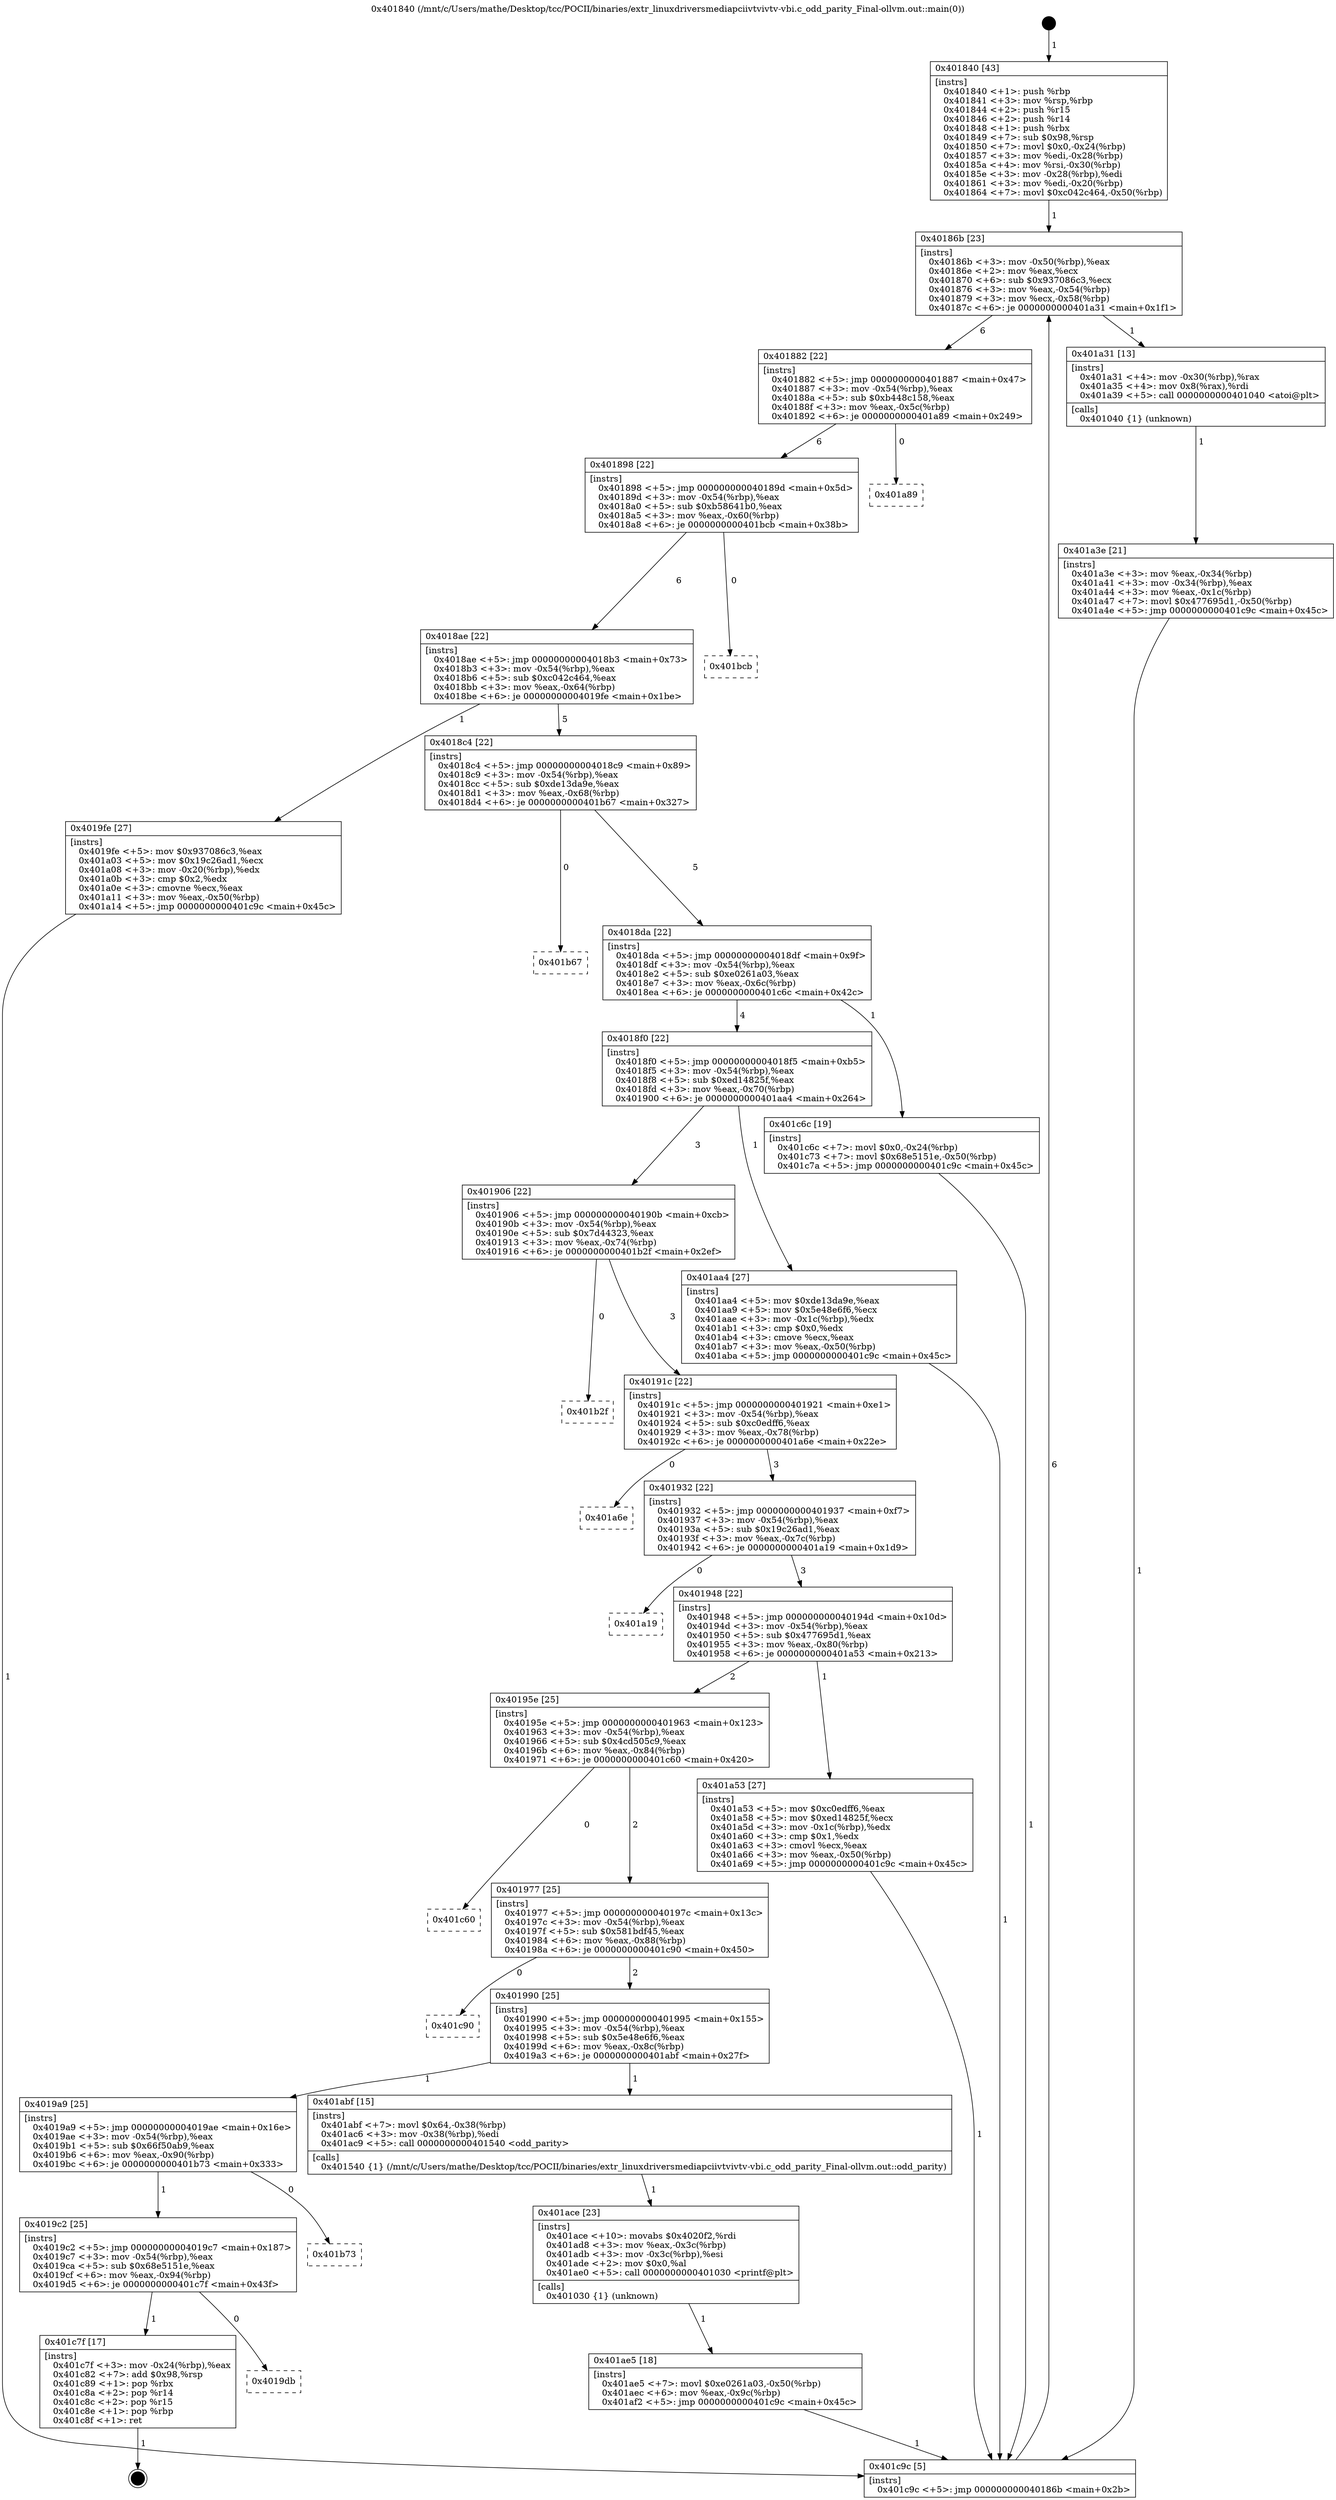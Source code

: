 digraph "0x401840" {
  label = "0x401840 (/mnt/c/Users/mathe/Desktop/tcc/POCII/binaries/extr_linuxdriversmediapciivtvivtv-vbi.c_odd_parity_Final-ollvm.out::main(0))"
  labelloc = "t"
  node[shape=record]

  Entry [label="",width=0.3,height=0.3,shape=circle,fillcolor=black,style=filled]
  "0x40186b" [label="{
     0x40186b [23]\l
     | [instrs]\l
     &nbsp;&nbsp;0x40186b \<+3\>: mov -0x50(%rbp),%eax\l
     &nbsp;&nbsp;0x40186e \<+2\>: mov %eax,%ecx\l
     &nbsp;&nbsp;0x401870 \<+6\>: sub $0x937086c3,%ecx\l
     &nbsp;&nbsp;0x401876 \<+3\>: mov %eax,-0x54(%rbp)\l
     &nbsp;&nbsp;0x401879 \<+3\>: mov %ecx,-0x58(%rbp)\l
     &nbsp;&nbsp;0x40187c \<+6\>: je 0000000000401a31 \<main+0x1f1\>\l
  }"]
  "0x401a31" [label="{
     0x401a31 [13]\l
     | [instrs]\l
     &nbsp;&nbsp;0x401a31 \<+4\>: mov -0x30(%rbp),%rax\l
     &nbsp;&nbsp;0x401a35 \<+4\>: mov 0x8(%rax),%rdi\l
     &nbsp;&nbsp;0x401a39 \<+5\>: call 0000000000401040 \<atoi@plt\>\l
     | [calls]\l
     &nbsp;&nbsp;0x401040 \{1\} (unknown)\l
  }"]
  "0x401882" [label="{
     0x401882 [22]\l
     | [instrs]\l
     &nbsp;&nbsp;0x401882 \<+5\>: jmp 0000000000401887 \<main+0x47\>\l
     &nbsp;&nbsp;0x401887 \<+3\>: mov -0x54(%rbp),%eax\l
     &nbsp;&nbsp;0x40188a \<+5\>: sub $0xb448c158,%eax\l
     &nbsp;&nbsp;0x40188f \<+3\>: mov %eax,-0x5c(%rbp)\l
     &nbsp;&nbsp;0x401892 \<+6\>: je 0000000000401a89 \<main+0x249\>\l
  }"]
  Exit [label="",width=0.3,height=0.3,shape=circle,fillcolor=black,style=filled,peripheries=2]
  "0x401a89" [label="{
     0x401a89\l
  }", style=dashed]
  "0x401898" [label="{
     0x401898 [22]\l
     | [instrs]\l
     &nbsp;&nbsp;0x401898 \<+5\>: jmp 000000000040189d \<main+0x5d\>\l
     &nbsp;&nbsp;0x40189d \<+3\>: mov -0x54(%rbp),%eax\l
     &nbsp;&nbsp;0x4018a0 \<+5\>: sub $0xb58641b0,%eax\l
     &nbsp;&nbsp;0x4018a5 \<+3\>: mov %eax,-0x60(%rbp)\l
     &nbsp;&nbsp;0x4018a8 \<+6\>: je 0000000000401bcb \<main+0x38b\>\l
  }"]
  "0x4019db" [label="{
     0x4019db\l
  }", style=dashed]
  "0x401bcb" [label="{
     0x401bcb\l
  }", style=dashed]
  "0x4018ae" [label="{
     0x4018ae [22]\l
     | [instrs]\l
     &nbsp;&nbsp;0x4018ae \<+5\>: jmp 00000000004018b3 \<main+0x73\>\l
     &nbsp;&nbsp;0x4018b3 \<+3\>: mov -0x54(%rbp),%eax\l
     &nbsp;&nbsp;0x4018b6 \<+5\>: sub $0xc042c464,%eax\l
     &nbsp;&nbsp;0x4018bb \<+3\>: mov %eax,-0x64(%rbp)\l
     &nbsp;&nbsp;0x4018be \<+6\>: je 00000000004019fe \<main+0x1be\>\l
  }"]
  "0x401c7f" [label="{
     0x401c7f [17]\l
     | [instrs]\l
     &nbsp;&nbsp;0x401c7f \<+3\>: mov -0x24(%rbp),%eax\l
     &nbsp;&nbsp;0x401c82 \<+7\>: add $0x98,%rsp\l
     &nbsp;&nbsp;0x401c89 \<+1\>: pop %rbx\l
     &nbsp;&nbsp;0x401c8a \<+2\>: pop %r14\l
     &nbsp;&nbsp;0x401c8c \<+2\>: pop %r15\l
     &nbsp;&nbsp;0x401c8e \<+1\>: pop %rbp\l
     &nbsp;&nbsp;0x401c8f \<+1\>: ret\l
  }"]
  "0x4019fe" [label="{
     0x4019fe [27]\l
     | [instrs]\l
     &nbsp;&nbsp;0x4019fe \<+5\>: mov $0x937086c3,%eax\l
     &nbsp;&nbsp;0x401a03 \<+5\>: mov $0x19c26ad1,%ecx\l
     &nbsp;&nbsp;0x401a08 \<+3\>: mov -0x20(%rbp),%edx\l
     &nbsp;&nbsp;0x401a0b \<+3\>: cmp $0x2,%edx\l
     &nbsp;&nbsp;0x401a0e \<+3\>: cmovne %ecx,%eax\l
     &nbsp;&nbsp;0x401a11 \<+3\>: mov %eax,-0x50(%rbp)\l
     &nbsp;&nbsp;0x401a14 \<+5\>: jmp 0000000000401c9c \<main+0x45c\>\l
  }"]
  "0x4018c4" [label="{
     0x4018c4 [22]\l
     | [instrs]\l
     &nbsp;&nbsp;0x4018c4 \<+5\>: jmp 00000000004018c9 \<main+0x89\>\l
     &nbsp;&nbsp;0x4018c9 \<+3\>: mov -0x54(%rbp),%eax\l
     &nbsp;&nbsp;0x4018cc \<+5\>: sub $0xde13da9e,%eax\l
     &nbsp;&nbsp;0x4018d1 \<+3\>: mov %eax,-0x68(%rbp)\l
     &nbsp;&nbsp;0x4018d4 \<+6\>: je 0000000000401b67 \<main+0x327\>\l
  }"]
  "0x401c9c" [label="{
     0x401c9c [5]\l
     | [instrs]\l
     &nbsp;&nbsp;0x401c9c \<+5\>: jmp 000000000040186b \<main+0x2b\>\l
  }"]
  "0x401840" [label="{
     0x401840 [43]\l
     | [instrs]\l
     &nbsp;&nbsp;0x401840 \<+1\>: push %rbp\l
     &nbsp;&nbsp;0x401841 \<+3\>: mov %rsp,%rbp\l
     &nbsp;&nbsp;0x401844 \<+2\>: push %r15\l
     &nbsp;&nbsp;0x401846 \<+2\>: push %r14\l
     &nbsp;&nbsp;0x401848 \<+1\>: push %rbx\l
     &nbsp;&nbsp;0x401849 \<+7\>: sub $0x98,%rsp\l
     &nbsp;&nbsp;0x401850 \<+7\>: movl $0x0,-0x24(%rbp)\l
     &nbsp;&nbsp;0x401857 \<+3\>: mov %edi,-0x28(%rbp)\l
     &nbsp;&nbsp;0x40185a \<+4\>: mov %rsi,-0x30(%rbp)\l
     &nbsp;&nbsp;0x40185e \<+3\>: mov -0x28(%rbp),%edi\l
     &nbsp;&nbsp;0x401861 \<+3\>: mov %edi,-0x20(%rbp)\l
     &nbsp;&nbsp;0x401864 \<+7\>: movl $0xc042c464,-0x50(%rbp)\l
  }"]
  "0x401a3e" [label="{
     0x401a3e [21]\l
     | [instrs]\l
     &nbsp;&nbsp;0x401a3e \<+3\>: mov %eax,-0x34(%rbp)\l
     &nbsp;&nbsp;0x401a41 \<+3\>: mov -0x34(%rbp),%eax\l
     &nbsp;&nbsp;0x401a44 \<+3\>: mov %eax,-0x1c(%rbp)\l
     &nbsp;&nbsp;0x401a47 \<+7\>: movl $0x477695d1,-0x50(%rbp)\l
     &nbsp;&nbsp;0x401a4e \<+5\>: jmp 0000000000401c9c \<main+0x45c\>\l
  }"]
  "0x4019c2" [label="{
     0x4019c2 [25]\l
     | [instrs]\l
     &nbsp;&nbsp;0x4019c2 \<+5\>: jmp 00000000004019c7 \<main+0x187\>\l
     &nbsp;&nbsp;0x4019c7 \<+3\>: mov -0x54(%rbp),%eax\l
     &nbsp;&nbsp;0x4019ca \<+5\>: sub $0x68e5151e,%eax\l
     &nbsp;&nbsp;0x4019cf \<+6\>: mov %eax,-0x94(%rbp)\l
     &nbsp;&nbsp;0x4019d5 \<+6\>: je 0000000000401c7f \<main+0x43f\>\l
  }"]
  "0x401b67" [label="{
     0x401b67\l
  }", style=dashed]
  "0x4018da" [label="{
     0x4018da [22]\l
     | [instrs]\l
     &nbsp;&nbsp;0x4018da \<+5\>: jmp 00000000004018df \<main+0x9f\>\l
     &nbsp;&nbsp;0x4018df \<+3\>: mov -0x54(%rbp),%eax\l
     &nbsp;&nbsp;0x4018e2 \<+5\>: sub $0xe0261a03,%eax\l
     &nbsp;&nbsp;0x4018e7 \<+3\>: mov %eax,-0x6c(%rbp)\l
     &nbsp;&nbsp;0x4018ea \<+6\>: je 0000000000401c6c \<main+0x42c\>\l
  }"]
  "0x401b73" [label="{
     0x401b73\l
  }", style=dashed]
  "0x401c6c" [label="{
     0x401c6c [19]\l
     | [instrs]\l
     &nbsp;&nbsp;0x401c6c \<+7\>: movl $0x0,-0x24(%rbp)\l
     &nbsp;&nbsp;0x401c73 \<+7\>: movl $0x68e5151e,-0x50(%rbp)\l
     &nbsp;&nbsp;0x401c7a \<+5\>: jmp 0000000000401c9c \<main+0x45c\>\l
  }"]
  "0x4018f0" [label="{
     0x4018f0 [22]\l
     | [instrs]\l
     &nbsp;&nbsp;0x4018f0 \<+5\>: jmp 00000000004018f5 \<main+0xb5\>\l
     &nbsp;&nbsp;0x4018f5 \<+3\>: mov -0x54(%rbp),%eax\l
     &nbsp;&nbsp;0x4018f8 \<+5\>: sub $0xed14825f,%eax\l
     &nbsp;&nbsp;0x4018fd \<+3\>: mov %eax,-0x70(%rbp)\l
     &nbsp;&nbsp;0x401900 \<+6\>: je 0000000000401aa4 \<main+0x264\>\l
  }"]
  "0x401ae5" [label="{
     0x401ae5 [18]\l
     | [instrs]\l
     &nbsp;&nbsp;0x401ae5 \<+7\>: movl $0xe0261a03,-0x50(%rbp)\l
     &nbsp;&nbsp;0x401aec \<+6\>: mov %eax,-0x9c(%rbp)\l
     &nbsp;&nbsp;0x401af2 \<+5\>: jmp 0000000000401c9c \<main+0x45c\>\l
  }"]
  "0x401aa4" [label="{
     0x401aa4 [27]\l
     | [instrs]\l
     &nbsp;&nbsp;0x401aa4 \<+5\>: mov $0xde13da9e,%eax\l
     &nbsp;&nbsp;0x401aa9 \<+5\>: mov $0x5e48e6f6,%ecx\l
     &nbsp;&nbsp;0x401aae \<+3\>: mov -0x1c(%rbp),%edx\l
     &nbsp;&nbsp;0x401ab1 \<+3\>: cmp $0x0,%edx\l
     &nbsp;&nbsp;0x401ab4 \<+3\>: cmove %ecx,%eax\l
     &nbsp;&nbsp;0x401ab7 \<+3\>: mov %eax,-0x50(%rbp)\l
     &nbsp;&nbsp;0x401aba \<+5\>: jmp 0000000000401c9c \<main+0x45c\>\l
  }"]
  "0x401906" [label="{
     0x401906 [22]\l
     | [instrs]\l
     &nbsp;&nbsp;0x401906 \<+5\>: jmp 000000000040190b \<main+0xcb\>\l
     &nbsp;&nbsp;0x40190b \<+3\>: mov -0x54(%rbp),%eax\l
     &nbsp;&nbsp;0x40190e \<+5\>: sub $0x7d44323,%eax\l
     &nbsp;&nbsp;0x401913 \<+3\>: mov %eax,-0x74(%rbp)\l
     &nbsp;&nbsp;0x401916 \<+6\>: je 0000000000401b2f \<main+0x2ef\>\l
  }"]
  "0x401ace" [label="{
     0x401ace [23]\l
     | [instrs]\l
     &nbsp;&nbsp;0x401ace \<+10\>: movabs $0x4020f2,%rdi\l
     &nbsp;&nbsp;0x401ad8 \<+3\>: mov %eax,-0x3c(%rbp)\l
     &nbsp;&nbsp;0x401adb \<+3\>: mov -0x3c(%rbp),%esi\l
     &nbsp;&nbsp;0x401ade \<+2\>: mov $0x0,%al\l
     &nbsp;&nbsp;0x401ae0 \<+5\>: call 0000000000401030 \<printf@plt\>\l
     | [calls]\l
     &nbsp;&nbsp;0x401030 \{1\} (unknown)\l
  }"]
  "0x401b2f" [label="{
     0x401b2f\l
  }", style=dashed]
  "0x40191c" [label="{
     0x40191c [22]\l
     | [instrs]\l
     &nbsp;&nbsp;0x40191c \<+5\>: jmp 0000000000401921 \<main+0xe1\>\l
     &nbsp;&nbsp;0x401921 \<+3\>: mov -0x54(%rbp),%eax\l
     &nbsp;&nbsp;0x401924 \<+5\>: sub $0xc0edff6,%eax\l
     &nbsp;&nbsp;0x401929 \<+3\>: mov %eax,-0x78(%rbp)\l
     &nbsp;&nbsp;0x40192c \<+6\>: je 0000000000401a6e \<main+0x22e\>\l
  }"]
  "0x4019a9" [label="{
     0x4019a9 [25]\l
     | [instrs]\l
     &nbsp;&nbsp;0x4019a9 \<+5\>: jmp 00000000004019ae \<main+0x16e\>\l
     &nbsp;&nbsp;0x4019ae \<+3\>: mov -0x54(%rbp),%eax\l
     &nbsp;&nbsp;0x4019b1 \<+5\>: sub $0x66f50ab9,%eax\l
     &nbsp;&nbsp;0x4019b6 \<+6\>: mov %eax,-0x90(%rbp)\l
     &nbsp;&nbsp;0x4019bc \<+6\>: je 0000000000401b73 \<main+0x333\>\l
  }"]
  "0x401a6e" [label="{
     0x401a6e\l
  }", style=dashed]
  "0x401932" [label="{
     0x401932 [22]\l
     | [instrs]\l
     &nbsp;&nbsp;0x401932 \<+5\>: jmp 0000000000401937 \<main+0xf7\>\l
     &nbsp;&nbsp;0x401937 \<+3\>: mov -0x54(%rbp),%eax\l
     &nbsp;&nbsp;0x40193a \<+5\>: sub $0x19c26ad1,%eax\l
     &nbsp;&nbsp;0x40193f \<+3\>: mov %eax,-0x7c(%rbp)\l
     &nbsp;&nbsp;0x401942 \<+6\>: je 0000000000401a19 \<main+0x1d9\>\l
  }"]
  "0x401abf" [label="{
     0x401abf [15]\l
     | [instrs]\l
     &nbsp;&nbsp;0x401abf \<+7\>: movl $0x64,-0x38(%rbp)\l
     &nbsp;&nbsp;0x401ac6 \<+3\>: mov -0x38(%rbp),%edi\l
     &nbsp;&nbsp;0x401ac9 \<+5\>: call 0000000000401540 \<odd_parity\>\l
     | [calls]\l
     &nbsp;&nbsp;0x401540 \{1\} (/mnt/c/Users/mathe/Desktop/tcc/POCII/binaries/extr_linuxdriversmediapciivtvivtv-vbi.c_odd_parity_Final-ollvm.out::odd_parity)\l
  }"]
  "0x401a19" [label="{
     0x401a19\l
  }", style=dashed]
  "0x401948" [label="{
     0x401948 [22]\l
     | [instrs]\l
     &nbsp;&nbsp;0x401948 \<+5\>: jmp 000000000040194d \<main+0x10d\>\l
     &nbsp;&nbsp;0x40194d \<+3\>: mov -0x54(%rbp),%eax\l
     &nbsp;&nbsp;0x401950 \<+5\>: sub $0x477695d1,%eax\l
     &nbsp;&nbsp;0x401955 \<+3\>: mov %eax,-0x80(%rbp)\l
     &nbsp;&nbsp;0x401958 \<+6\>: je 0000000000401a53 \<main+0x213\>\l
  }"]
  "0x401990" [label="{
     0x401990 [25]\l
     | [instrs]\l
     &nbsp;&nbsp;0x401990 \<+5\>: jmp 0000000000401995 \<main+0x155\>\l
     &nbsp;&nbsp;0x401995 \<+3\>: mov -0x54(%rbp),%eax\l
     &nbsp;&nbsp;0x401998 \<+5\>: sub $0x5e48e6f6,%eax\l
     &nbsp;&nbsp;0x40199d \<+6\>: mov %eax,-0x8c(%rbp)\l
     &nbsp;&nbsp;0x4019a3 \<+6\>: je 0000000000401abf \<main+0x27f\>\l
  }"]
  "0x401a53" [label="{
     0x401a53 [27]\l
     | [instrs]\l
     &nbsp;&nbsp;0x401a53 \<+5\>: mov $0xc0edff6,%eax\l
     &nbsp;&nbsp;0x401a58 \<+5\>: mov $0xed14825f,%ecx\l
     &nbsp;&nbsp;0x401a5d \<+3\>: mov -0x1c(%rbp),%edx\l
     &nbsp;&nbsp;0x401a60 \<+3\>: cmp $0x1,%edx\l
     &nbsp;&nbsp;0x401a63 \<+3\>: cmovl %ecx,%eax\l
     &nbsp;&nbsp;0x401a66 \<+3\>: mov %eax,-0x50(%rbp)\l
     &nbsp;&nbsp;0x401a69 \<+5\>: jmp 0000000000401c9c \<main+0x45c\>\l
  }"]
  "0x40195e" [label="{
     0x40195e [25]\l
     | [instrs]\l
     &nbsp;&nbsp;0x40195e \<+5\>: jmp 0000000000401963 \<main+0x123\>\l
     &nbsp;&nbsp;0x401963 \<+3\>: mov -0x54(%rbp),%eax\l
     &nbsp;&nbsp;0x401966 \<+5\>: sub $0x4cd505c9,%eax\l
     &nbsp;&nbsp;0x40196b \<+6\>: mov %eax,-0x84(%rbp)\l
     &nbsp;&nbsp;0x401971 \<+6\>: je 0000000000401c60 \<main+0x420\>\l
  }"]
  "0x401c90" [label="{
     0x401c90\l
  }", style=dashed]
  "0x401c60" [label="{
     0x401c60\l
  }", style=dashed]
  "0x401977" [label="{
     0x401977 [25]\l
     | [instrs]\l
     &nbsp;&nbsp;0x401977 \<+5\>: jmp 000000000040197c \<main+0x13c\>\l
     &nbsp;&nbsp;0x40197c \<+3\>: mov -0x54(%rbp),%eax\l
     &nbsp;&nbsp;0x40197f \<+5\>: sub $0x581bdf45,%eax\l
     &nbsp;&nbsp;0x401984 \<+6\>: mov %eax,-0x88(%rbp)\l
     &nbsp;&nbsp;0x40198a \<+6\>: je 0000000000401c90 \<main+0x450\>\l
  }"]
  Entry -> "0x401840" [label=" 1"]
  "0x40186b" -> "0x401a31" [label=" 1"]
  "0x40186b" -> "0x401882" [label=" 6"]
  "0x401c7f" -> Exit [label=" 1"]
  "0x401882" -> "0x401a89" [label=" 0"]
  "0x401882" -> "0x401898" [label=" 6"]
  "0x4019c2" -> "0x4019db" [label=" 0"]
  "0x401898" -> "0x401bcb" [label=" 0"]
  "0x401898" -> "0x4018ae" [label=" 6"]
  "0x4019c2" -> "0x401c7f" [label=" 1"]
  "0x4018ae" -> "0x4019fe" [label=" 1"]
  "0x4018ae" -> "0x4018c4" [label=" 5"]
  "0x4019fe" -> "0x401c9c" [label=" 1"]
  "0x401840" -> "0x40186b" [label=" 1"]
  "0x401c9c" -> "0x40186b" [label=" 6"]
  "0x401a31" -> "0x401a3e" [label=" 1"]
  "0x401a3e" -> "0x401c9c" [label=" 1"]
  "0x4019a9" -> "0x4019c2" [label=" 1"]
  "0x4018c4" -> "0x401b67" [label=" 0"]
  "0x4018c4" -> "0x4018da" [label=" 5"]
  "0x4019a9" -> "0x401b73" [label=" 0"]
  "0x4018da" -> "0x401c6c" [label=" 1"]
  "0x4018da" -> "0x4018f0" [label=" 4"]
  "0x401c6c" -> "0x401c9c" [label=" 1"]
  "0x4018f0" -> "0x401aa4" [label=" 1"]
  "0x4018f0" -> "0x401906" [label=" 3"]
  "0x401ae5" -> "0x401c9c" [label=" 1"]
  "0x401906" -> "0x401b2f" [label=" 0"]
  "0x401906" -> "0x40191c" [label=" 3"]
  "0x401ace" -> "0x401ae5" [label=" 1"]
  "0x40191c" -> "0x401a6e" [label=" 0"]
  "0x40191c" -> "0x401932" [label=" 3"]
  "0x401abf" -> "0x401ace" [label=" 1"]
  "0x401932" -> "0x401a19" [label=" 0"]
  "0x401932" -> "0x401948" [label=" 3"]
  "0x401990" -> "0x4019a9" [label=" 1"]
  "0x401948" -> "0x401a53" [label=" 1"]
  "0x401948" -> "0x40195e" [label=" 2"]
  "0x401a53" -> "0x401c9c" [label=" 1"]
  "0x401aa4" -> "0x401c9c" [label=" 1"]
  "0x401990" -> "0x401abf" [label=" 1"]
  "0x40195e" -> "0x401c60" [label=" 0"]
  "0x40195e" -> "0x401977" [label=" 2"]
  "0x401977" -> "0x401990" [label=" 2"]
  "0x401977" -> "0x401c90" [label=" 0"]
}
